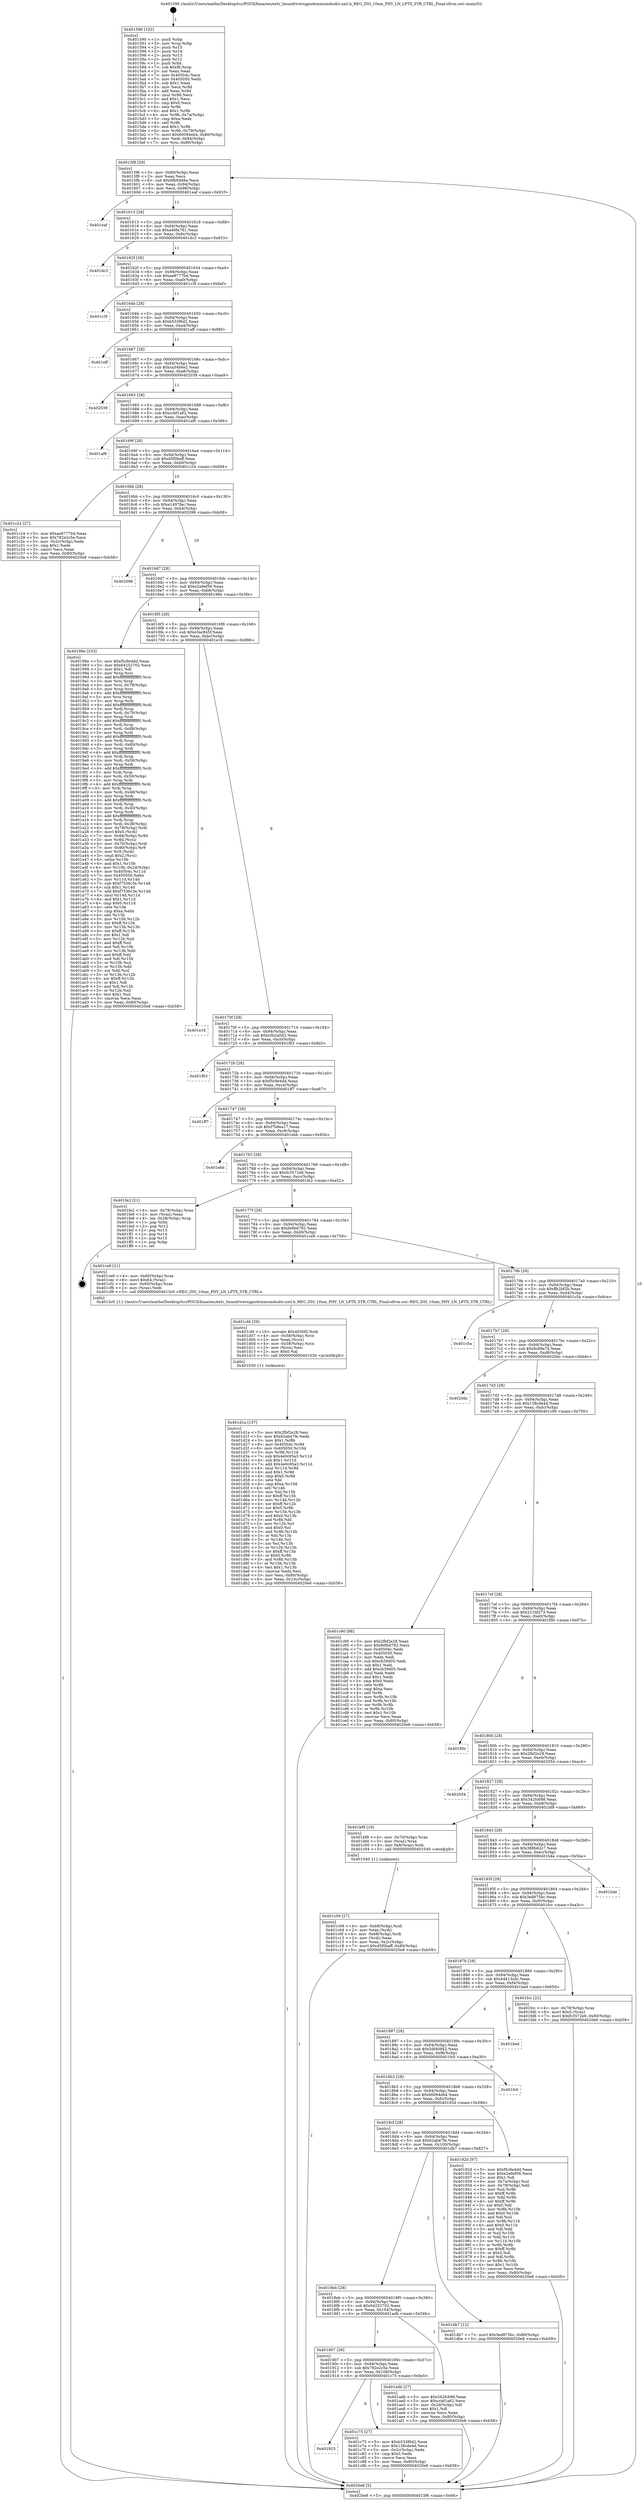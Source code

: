 digraph "0x401590" {
  label = "0x401590 (/mnt/c/Users/mathe/Desktop/tcc/POCII/binaries/extr_linuxdriversgpudrmmsmdsidsi.xml.h_REG_DSI_10nm_PHY_LN_LPTX_STR_CTRL_Final-ollvm.out::main(0))"
  labelloc = "t"
  node[shape=record]

  Entry [label="",width=0.3,height=0.3,shape=circle,fillcolor=black,style=filled]
  "0x4015f6" [label="{
     0x4015f6 [29]\l
     | [instrs]\l
     &nbsp;&nbsp;0x4015f6 \<+3\>: mov -0x80(%rbp),%eax\l
     &nbsp;&nbsp;0x4015f9 \<+2\>: mov %eax,%ecx\l
     &nbsp;&nbsp;0x4015fb \<+6\>: sub $0x9fb9488a,%ecx\l
     &nbsp;&nbsp;0x401601 \<+6\>: mov %eax,-0x94(%rbp)\l
     &nbsp;&nbsp;0x401607 \<+6\>: mov %ecx,-0x98(%rbp)\l
     &nbsp;&nbsp;0x40160d \<+6\>: je 0000000000401eaf \<main+0x91f\>\l
  }"]
  "0x401eaf" [label="{
     0x401eaf\l
  }", style=dashed]
  "0x401613" [label="{
     0x401613 [28]\l
     | [instrs]\l
     &nbsp;&nbsp;0x401613 \<+5\>: jmp 0000000000401618 \<main+0x88\>\l
     &nbsp;&nbsp;0x401618 \<+6\>: mov -0x94(%rbp),%eax\l
     &nbsp;&nbsp;0x40161e \<+5\>: sub $0xa46fa761,%eax\l
     &nbsp;&nbsp;0x401623 \<+6\>: mov %eax,-0x9c(%rbp)\l
     &nbsp;&nbsp;0x401629 \<+6\>: je 0000000000401dc3 \<main+0x833\>\l
  }"]
  Exit [label="",width=0.3,height=0.3,shape=circle,fillcolor=black,style=filled,peripheries=2]
  "0x401dc3" [label="{
     0x401dc3\l
  }", style=dashed]
  "0x40162f" [label="{
     0x40162f [28]\l
     | [instrs]\l
     &nbsp;&nbsp;0x40162f \<+5\>: jmp 0000000000401634 \<main+0xa4\>\l
     &nbsp;&nbsp;0x401634 \<+6\>: mov -0x94(%rbp),%eax\l
     &nbsp;&nbsp;0x40163a \<+5\>: sub $0xae8777b4,%eax\l
     &nbsp;&nbsp;0x40163f \<+6\>: mov %eax,-0xa0(%rbp)\l
     &nbsp;&nbsp;0x401645 \<+6\>: je 0000000000401c3f \<main+0x6af\>\l
  }"]
  "0x401d1a" [label="{
     0x401d1a [157]\l
     | [instrs]\l
     &nbsp;&nbsp;0x401d1a \<+5\>: mov $0x2fbf2e28,%esi\l
     &nbsp;&nbsp;0x401d1f \<+5\>: mov $0x62ab47fe,%edx\l
     &nbsp;&nbsp;0x401d24 \<+3\>: mov $0x1,%r8b\l
     &nbsp;&nbsp;0x401d27 \<+8\>: mov 0x40504c,%r9d\l
     &nbsp;&nbsp;0x401d2f \<+8\>: mov 0x405050,%r10d\l
     &nbsp;&nbsp;0x401d37 \<+3\>: mov %r9d,%r11d\l
     &nbsp;&nbsp;0x401d3a \<+7\>: sub $0x4e0c95a3,%r11d\l
     &nbsp;&nbsp;0x401d41 \<+4\>: sub $0x1,%r11d\l
     &nbsp;&nbsp;0x401d45 \<+7\>: add $0x4e0c95a3,%r11d\l
     &nbsp;&nbsp;0x401d4c \<+4\>: imul %r11d,%r9d\l
     &nbsp;&nbsp;0x401d50 \<+4\>: and $0x1,%r9d\l
     &nbsp;&nbsp;0x401d54 \<+4\>: cmp $0x0,%r9d\l
     &nbsp;&nbsp;0x401d58 \<+3\>: sete %bl\l
     &nbsp;&nbsp;0x401d5b \<+4\>: cmp $0xa,%r10d\l
     &nbsp;&nbsp;0x401d5f \<+4\>: setl %r14b\l
     &nbsp;&nbsp;0x401d63 \<+3\>: mov %bl,%r15b\l
     &nbsp;&nbsp;0x401d66 \<+4\>: xor $0xff,%r15b\l
     &nbsp;&nbsp;0x401d6a \<+3\>: mov %r14b,%r12b\l
     &nbsp;&nbsp;0x401d6d \<+4\>: xor $0xff,%r12b\l
     &nbsp;&nbsp;0x401d71 \<+4\>: xor $0x0,%r8b\l
     &nbsp;&nbsp;0x401d75 \<+3\>: mov %r15b,%r13b\l
     &nbsp;&nbsp;0x401d78 \<+4\>: and $0x0,%r13b\l
     &nbsp;&nbsp;0x401d7c \<+3\>: and %r8b,%bl\l
     &nbsp;&nbsp;0x401d7f \<+3\>: mov %r12b,%cl\l
     &nbsp;&nbsp;0x401d82 \<+3\>: and $0x0,%cl\l
     &nbsp;&nbsp;0x401d85 \<+3\>: and %r8b,%r14b\l
     &nbsp;&nbsp;0x401d88 \<+3\>: or %bl,%r13b\l
     &nbsp;&nbsp;0x401d8b \<+3\>: or %r14b,%cl\l
     &nbsp;&nbsp;0x401d8e \<+3\>: xor %cl,%r13b\l
     &nbsp;&nbsp;0x401d91 \<+3\>: or %r12b,%r15b\l
     &nbsp;&nbsp;0x401d94 \<+4\>: xor $0xff,%r15b\l
     &nbsp;&nbsp;0x401d98 \<+4\>: or $0x0,%r8b\l
     &nbsp;&nbsp;0x401d9c \<+3\>: and %r8b,%r15b\l
     &nbsp;&nbsp;0x401d9f \<+3\>: or %r15b,%r13b\l
     &nbsp;&nbsp;0x401da2 \<+4\>: test $0x1,%r13b\l
     &nbsp;&nbsp;0x401da6 \<+3\>: cmovne %edx,%esi\l
     &nbsp;&nbsp;0x401da9 \<+3\>: mov %esi,-0x80(%rbp)\l
     &nbsp;&nbsp;0x401dac \<+6\>: mov %eax,-0x10c(%rbp)\l
     &nbsp;&nbsp;0x401db2 \<+5\>: jmp 00000000004020e8 \<main+0xb58\>\l
  }"]
  "0x401c3f" [label="{
     0x401c3f\l
  }", style=dashed]
  "0x40164b" [label="{
     0x40164b [28]\l
     | [instrs]\l
     &nbsp;&nbsp;0x40164b \<+5\>: jmp 0000000000401650 \<main+0xc0\>\l
     &nbsp;&nbsp;0x401650 \<+6\>: mov -0x94(%rbp),%eax\l
     &nbsp;&nbsp;0x401656 \<+5\>: sub $0xb533f6d2,%eax\l
     &nbsp;&nbsp;0x40165b \<+6\>: mov %eax,-0xa4(%rbp)\l
     &nbsp;&nbsp;0x401661 \<+6\>: je 0000000000401eff \<main+0x96f\>\l
  }"]
  "0x401cfd" [label="{
     0x401cfd [29]\l
     | [instrs]\l
     &nbsp;&nbsp;0x401cfd \<+10\>: movabs $0x4030f2,%rdi\l
     &nbsp;&nbsp;0x401d07 \<+4\>: mov -0x58(%rbp),%rcx\l
     &nbsp;&nbsp;0x401d0b \<+2\>: mov %eax,(%rcx)\l
     &nbsp;&nbsp;0x401d0d \<+4\>: mov -0x58(%rbp),%rcx\l
     &nbsp;&nbsp;0x401d11 \<+2\>: mov (%rcx),%esi\l
     &nbsp;&nbsp;0x401d13 \<+2\>: mov $0x0,%al\l
     &nbsp;&nbsp;0x401d15 \<+5\>: call 0000000000401030 \<printf@plt\>\l
     | [calls]\l
     &nbsp;&nbsp;0x401030 \{1\} (unknown)\l
  }"]
  "0x401eff" [label="{
     0x401eff\l
  }", style=dashed]
  "0x401667" [label="{
     0x401667 [28]\l
     | [instrs]\l
     &nbsp;&nbsp;0x401667 \<+5\>: jmp 000000000040166c \<main+0xdc\>\l
     &nbsp;&nbsp;0x40166c \<+6\>: mov -0x94(%rbp),%eax\l
     &nbsp;&nbsp;0x401672 \<+5\>: sub $0xca34b6e2,%eax\l
     &nbsp;&nbsp;0x401677 \<+6\>: mov %eax,-0xa8(%rbp)\l
     &nbsp;&nbsp;0x40167d \<+6\>: je 0000000000402039 \<main+0xaa9\>\l
  }"]
  "0x401923" [label="{
     0x401923\l
  }", style=dashed]
  "0x402039" [label="{
     0x402039\l
  }", style=dashed]
  "0x401683" [label="{
     0x401683 [28]\l
     | [instrs]\l
     &nbsp;&nbsp;0x401683 \<+5\>: jmp 0000000000401688 \<main+0xf8\>\l
     &nbsp;&nbsp;0x401688 \<+6\>: mov -0x94(%rbp),%eax\l
     &nbsp;&nbsp;0x40168e \<+5\>: sub $0xccbf1a62,%eax\l
     &nbsp;&nbsp;0x401693 \<+6\>: mov %eax,-0xac(%rbp)\l
     &nbsp;&nbsp;0x401699 \<+6\>: je 0000000000401af6 \<main+0x566\>\l
  }"]
  "0x401c75" [label="{
     0x401c75 [27]\l
     | [instrs]\l
     &nbsp;&nbsp;0x401c75 \<+5\>: mov $0xb533f6d2,%eax\l
     &nbsp;&nbsp;0x401c7a \<+5\>: mov $0x138cde4d,%ecx\l
     &nbsp;&nbsp;0x401c7f \<+3\>: mov -0x2c(%rbp),%edx\l
     &nbsp;&nbsp;0x401c82 \<+3\>: cmp $0x0,%edx\l
     &nbsp;&nbsp;0x401c85 \<+3\>: cmove %ecx,%eax\l
     &nbsp;&nbsp;0x401c88 \<+3\>: mov %eax,-0x80(%rbp)\l
     &nbsp;&nbsp;0x401c8b \<+5\>: jmp 00000000004020e8 \<main+0xb58\>\l
  }"]
  "0x401af6" [label="{
     0x401af6\l
  }", style=dashed]
  "0x40169f" [label="{
     0x40169f [28]\l
     | [instrs]\l
     &nbsp;&nbsp;0x40169f \<+5\>: jmp 00000000004016a4 \<main+0x114\>\l
     &nbsp;&nbsp;0x4016a4 \<+6\>: mov -0x94(%rbp),%eax\l
     &nbsp;&nbsp;0x4016aa \<+5\>: sub $0xd5f0baff,%eax\l
     &nbsp;&nbsp;0x4016af \<+6\>: mov %eax,-0xb0(%rbp)\l
     &nbsp;&nbsp;0x4016b5 \<+6\>: je 0000000000401c24 \<main+0x694\>\l
  }"]
  "0x401c09" [label="{
     0x401c09 [27]\l
     | [instrs]\l
     &nbsp;&nbsp;0x401c09 \<+4\>: mov -0x68(%rbp),%rdi\l
     &nbsp;&nbsp;0x401c0d \<+2\>: mov %eax,(%rdi)\l
     &nbsp;&nbsp;0x401c0f \<+4\>: mov -0x68(%rbp),%rdi\l
     &nbsp;&nbsp;0x401c13 \<+2\>: mov (%rdi),%eax\l
     &nbsp;&nbsp;0x401c15 \<+3\>: mov %eax,-0x2c(%rbp)\l
     &nbsp;&nbsp;0x401c18 \<+7\>: movl $0xd5f0baff,-0x80(%rbp)\l
     &nbsp;&nbsp;0x401c1f \<+5\>: jmp 00000000004020e8 \<main+0xb58\>\l
  }"]
  "0x401c24" [label="{
     0x401c24 [27]\l
     | [instrs]\l
     &nbsp;&nbsp;0x401c24 \<+5\>: mov $0xae8777b4,%eax\l
     &nbsp;&nbsp;0x401c29 \<+5\>: mov $0x782e2c5e,%ecx\l
     &nbsp;&nbsp;0x401c2e \<+3\>: mov -0x2c(%rbp),%edx\l
     &nbsp;&nbsp;0x401c31 \<+3\>: cmp $0x1,%edx\l
     &nbsp;&nbsp;0x401c34 \<+3\>: cmovl %ecx,%eax\l
     &nbsp;&nbsp;0x401c37 \<+3\>: mov %eax,-0x80(%rbp)\l
     &nbsp;&nbsp;0x401c3a \<+5\>: jmp 00000000004020e8 \<main+0xb58\>\l
  }"]
  "0x4016bb" [label="{
     0x4016bb [28]\l
     | [instrs]\l
     &nbsp;&nbsp;0x4016bb \<+5\>: jmp 00000000004016c0 \<main+0x130\>\l
     &nbsp;&nbsp;0x4016c0 \<+6\>: mov -0x94(%rbp),%eax\l
     &nbsp;&nbsp;0x4016c6 \<+5\>: sub $0xe1497fac,%eax\l
     &nbsp;&nbsp;0x4016cb \<+6\>: mov %eax,-0xb4(%rbp)\l
     &nbsp;&nbsp;0x4016d1 \<+6\>: je 0000000000402098 \<main+0xb08\>\l
  }"]
  "0x401907" [label="{
     0x401907 [28]\l
     | [instrs]\l
     &nbsp;&nbsp;0x401907 \<+5\>: jmp 000000000040190c \<main+0x37c\>\l
     &nbsp;&nbsp;0x40190c \<+6\>: mov -0x94(%rbp),%eax\l
     &nbsp;&nbsp;0x401912 \<+5\>: sub $0x782e2c5e,%eax\l
     &nbsp;&nbsp;0x401917 \<+6\>: mov %eax,-0x108(%rbp)\l
     &nbsp;&nbsp;0x40191d \<+6\>: je 0000000000401c75 \<main+0x6e5\>\l
  }"]
  "0x402098" [label="{
     0x402098\l
  }", style=dashed]
  "0x4016d7" [label="{
     0x4016d7 [28]\l
     | [instrs]\l
     &nbsp;&nbsp;0x4016d7 \<+5\>: jmp 00000000004016dc \<main+0x14c\>\l
     &nbsp;&nbsp;0x4016dc \<+6\>: mov -0x94(%rbp),%eax\l
     &nbsp;&nbsp;0x4016e2 \<+5\>: sub $0xe2a9ef56,%eax\l
     &nbsp;&nbsp;0x4016e7 \<+6\>: mov %eax,-0xb8(%rbp)\l
     &nbsp;&nbsp;0x4016ed \<+6\>: je 000000000040198e \<main+0x3fe\>\l
  }"]
  "0x401adb" [label="{
     0x401adb [27]\l
     | [instrs]\l
     &nbsp;&nbsp;0x401adb \<+5\>: mov $0x342fc698,%eax\l
     &nbsp;&nbsp;0x401ae0 \<+5\>: mov $0xccbf1a62,%ecx\l
     &nbsp;&nbsp;0x401ae5 \<+3\>: mov -0x2d(%rbp),%dl\l
     &nbsp;&nbsp;0x401ae8 \<+3\>: test $0x1,%dl\l
     &nbsp;&nbsp;0x401aeb \<+3\>: cmovne %ecx,%eax\l
     &nbsp;&nbsp;0x401aee \<+3\>: mov %eax,-0x80(%rbp)\l
     &nbsp;&nbsp;0x401af1 \<+5\>: jmp 00000000004020e8 \<main+0xb58\>\l
  }"]
  "0x40198e" [label="{
     0x40198e [333]\l
     | [instrs]\l
     &nbsp;&nbsp;0x40198e \<+5\>: mov $0xf5c9e4dd,%eax\l
     &nbsp;&nbsp;0x401993 \<+5\>: mov $0x64252702,%ecx\l
     &nbsp;&nbsp;0x401998 \<+2\>: mov $0x1,%dl\l
     &nbsp;&nbsp;0x40199a \<+3\>: mov %rsp,%rsi\l
     &nbsp;&nbsp;0x40199d \<+4\>: add $0xfffffffffffffff0,%rsi\l
     &nbsp;&nbsp;0x4019a1 \<+3\>: mov %rsi,%rsp\l
     &nbsp;&nbsp;0x4019a4 \<+4\>: mov %rsi,-0x78(%rbp)\l
     &nbsp;&nbsp;0x4019a8 \<+3\>: mov %rsp,%rsi\l
     &nbsp;&nbsp;0x4019ab \<+4\>: add $0xfffffffffffffff0,%rsi\l
     &nbsp;&nbsp;0x4019af \<+3\>: mov %rsi,%rsp\l
     &nbsp;&nbsp;0x4019b2 \<+3\>: mov %rsp,%rdi\l
     &nbsp;&nbsp;0x4019b5 \<+4\>: add $0xfffffffffffffff0,%rdi\l
     &nbsp;&nbsp;0x4019b9 \<+3\>: mov %rdi,%rsp\l
     &nbsp;&nbsp;0x4019bc \<+4\>: mov %rdi,-0x70(%rbp)\l
     &nbsp;&nbsp;0x4019c0 \<+3\>: mov %rsp,%rdi\l
     &nbsp;&nbsp;0x4019c3 \<+4\>: add $0xfffffffffffffff0,%rdi\l
     &nbsp;&nbsp;0x4019c7 \<+3\>: mov %rdi,%rsp\l
     &nbsp;&nbsp;0x4019ca \<+4\>: mov %rdi,-0x68(%rbp)\l
     &nbsp;&nbsp;0x4019ce \<+3\>: mov %rsp,%rdi\l
     &nbsp;&nbsp;0x4019d1 \<+4\>: add $0xfffffffffffffff0,%rdi\l
     &nbsp;&nbsp;0x4019d5 \<+3\>: mov %rdi,%rsp\l
     &nbsp;&nbsp;0x4019d8 \<+4\>: mov %rdi,-0x60(%rbp)\l
     &nbsp;&nbsp;0x4019dc \<+3\>: mov %rsp,%rdi\l
     &nbsp;&nbsp;0x4019df \<+4\>: add $0xfffffffffffffff0,%rdi\l
     &nbsp;&nbsp;0x4019e3 \<+3\>: mov %rdi,%rsp\l
     &nbsp;&nbsp;0x4019e6 \<+4\>: mov %rdi,-0x58(%rbp)\l
     &nbsp;&nbsp;0x4019ea \<+3\>: mov %rsp,%rdi\l
     &nbsp;&nbsp;0x4019ed \<+4\>: add $0xfffffffffffffff0,%rdi\l
     &nbsp;&nbsp;0x4019f1 \<+3\>: mov %rdi,%rsp\l
     &nbsp;&nbsp;0x4019f4 \<+4\>: mov %rdi,-0x50(%rbp)\l
     &nbsp;&nbsp;0x4019f8 \<+3\>: mov %rsp,%rdi\l
     &nbsp;&nbsp;0x4019fb \<+4\>: add $0xfffffffffffffff0,%rdi\l
     &nbsp;&nbsp;0x4019ff \<+3\>: mov %rdi,%rsp\l
     &nbsp;&nbsp;0x401a02 \<+4\>: mov %rdi,-0x48(%rbp)\l
     &nbsp;&nbsp;0x401a06 \<+3\>: mov %rsp,%rdi\l
     &nbsp;&nbsp;0x401a09 \<+4\>: add $0xfffffffffffffff0,%rdi\l
     &nbsp;&nbsp;0x401a0d \<+3\>: mov %rdi,%rsp\l
     &nbsp;&nbsp;0x401a10 \<+4\>: mov %rdi,-0x40(%rbp)\l
     &nbsp;&nbsp;0x401a14 \<+3\>: mov %rsp,%rdi\l
     &nbsp;&nbsp;0x401a17 \<+4\>: add $0xfffffffffffffff0,%rdi\l
     &nbsp;&nbsp;0x401a1b \<+3\>: mov %rdi,%rsp\l
     &nbsp;&nbsp;0x401a1e \<+4\>: mov %rdi,-0x38(%rbp)\l
     &nbsp;&nbsp;0x401a22 \<+4\>: mov -0x78(%rbp),%rdi\l
     &nbsp;&nbsp;0x401a26 \<+6\>: movl $0x0,(%rdi)\l
     &nbsp;&nbsp;0x401a2c \<+7\>: mov -0x84(%rbp),%r8d\l
     &nbsp;&nbsp;0x401a33 \<+3\>: mov %r8d,(%rsi)\l
     &nbsp;&nbsp;0x401a36 \<+4\>: mov -0x70(%rbp),%rdi\l
     &nbsp;&nbsp;0x401a3a \<+7\>: mov -0x90(%rbp),%r9\l
     &nbsp;&nbsp;0x401a41 \<+3\>: mov %r9,(%rdi)\l
     &nbsp;&nbsp;0x401a44 \<+3\>: cmpl $0x2,(%rsi)\l
     &nbsp;&nbsp;0x401a47 \<+4\>: setne %r10b\l
     &nbsp;&nbsp;0x401a4b \<+4\>: and $0x1,%r10b\l
     &nbsp;&nbsp;0x401a4f \<+4\>: mov %r10b,-0x2d(%rbp)\l
     &nbsp;&nbsp;0x401a53 \<+8\>: mov 0x40504c,%r11d\l
     &nbsp;&nbsp;0x401a5b \<+7\>: mov 0x405050,%ebx\l
     &nbsp;&nbsp;0x401a62 \<+3\>: mov %r11d,%r14d\l
     &nbsp;&nbsp;0x401a65 \<+7\>: sub $0xf7536c3e,%r14d\l
     &nbsp;&nbsp;0x401a6c \<+4\>: sub $0x1,%r14d\l
     &nbsp;&nbsp;0x401a70 \<+7\>: add $0xf7536c3e,%r14d\l
     &nbsp;&nbsp;0x401a77 \<+4\>: imul %r14d,%r11d\l
     &nbsp;&nbsp;0x401a7b \<+4\>: and $0x1,%r11d\l
     &nbsp;&nbsp;0x401a7f \<+4\>: cmp $0x0,%r11d\l
     &nbsp;&nbsp;0x401a83 \<+4\>: sete %r10b\l
     &nbsp;&nbsp;0x401a87 \<+3\>: cmp $0xa,%ebx\l
     &nbsp;&nbsp;0x401a8a \<+4\>: setl %r15b\l
     &nbsp;&nbsp;0x401a8e \<+3\>: mov %r10b,%r12b\l
     &nbsp;&nbsp;0x401a91 \<+4\>: xor $0xff,%r12b\l
     &nbsp;&nbsp;0x401a95 \<+3\>: mov %r15b,%r13b\l
     &nbsp;&nbsp;0x401a98 \<+4\>: xor $0xff,%r13b\l
     &nbsp;&nbsp;0x401a9c \<+3\>: xor $0x1,%dl\l
     &nbsp;&nbsp;0x401a9f \<+3\>: mov %r12b,%sil\l
     &nbsp;&nbsp;0x401aa2 \<+4\>: and $0xff,%sil\l
     &nbsp;&nbsp;0x401aa6 \<+3\>: and %dl,%r10b\l
     &nbsp;&nbsp;0x401aa9 \<+3\>: mov %r13b,%dil\l
     &nbsp;&nbsp;0x401aac \<+4\>: and $0xff,%dil\l
     &nbsp;&nbsp;0x401ab0 \<+3\>: and %dl,%r15b\l
     &nbsp;&nbsp;0x401ab3 \<+3\>: or %r10b,%sil\l
     &nbsp;&nbsp;0x401ab6 \<+3\>: or %r15b,%dil\l
     &nbsp;&nbsp;0x401ab9 \<+3\>: xor %dil,%sil\l
     &nbsp;&nbsp;0x401abc \<+3\>: or %r13b,%r12b\l
     &nbsp;&nbsp;0x401abf \<+4\>: xor $0xff,%r12b\l
     &nbsp;&nbsp;0x401ac3 \<+3\>: or $0x1,%dl\l
     &nbsp;&nbsp;0x401ac6 \<+3\>: and %dl,%r12b\l
     &nbsp;&nbsp;0x401ac9 \<+3\>: or %r12b,%sil\l
     &nbsp;&nbsp;0x401acc \<+4\>: test $0x1,%sil\l
     &nbsp;&nbsp;0x401ad0 \<+3\>: cmovne %ecx,%eax\l
     &nbsp;&nbsp;0x401ad3 \<+3\>: mov %eax,-0x80(%rbp)\l
     &nbsp;&nbsp;0x401ad6 \<+5\>: jmp 00000000004020e8 \<main+0xb58\>\l
  }"]
  "0x4016f3" [label="{
     0x4016f3 [28]\l
     | [instrs]\l
     &nbsp;&nbsp;0x4016f3 \<+5\>: jmp 00000000004016f8 \<main+0x168\>\l
     &nbsp;&nbsp;0x4016f8 \<+6\>: mov -0x94(%rbp),%eax\l
     &nbsp;&nbsp;0x4016fe \<+5\>: sub $0xe3ac845f,%eax\l
     &nbsp;&nbsp;0x401703 \<+6\>: mov %eax,-0xbc(%rbp)\l
     &nbsp;&nbsp;0x401709 \<+6\>: je 0000000000401e16 \<main+0x886\>\l
  }"]
  "0x4018eb" [label="{
     0x4018eb [28]\l
     | [instrs]\l
     &nbsp;&nbsp;0x4018eb \<+5\>: jmp 00000000004018f0 \<main+0x360\>\l
     &nbsp;&nbsp;0x4018f0 \<+6\>: mov -0x94(%rbp),%eax\l
     &nbsp;&nbsp;0x4018f6 \<+5\>: sub $0x64252702,%eax\l
     &nbsp;&nbsp;0x4018fb \<+6\>: mov %eax,-0x104(%rbp)\l
     &nbsp;&nbsp;0x401901 \<+6\>: je 0000000000401adb \<main+0x54b\>\l
  }"]
  "0x401e16" [label="{
     0x401e16\l
  }", style=dashed]
  "0x40170f" [label="{
     0x40170f [28]\l
     | [instrs]\l
     &nbsp;&nbsp;0x40170f \<+5\>: jmp 0000000000401714 \<main+0x184\>\l
     &nbsp;&nbsp;0x401714 \<+6\>: mov -0x94(%rbp),%eax\l
     &nbsp;&nbsp;0x40171a \<+5\>: sub $0xe3b2a0d2,%eax\l
     &nbsp;&nbsp;0x40171f \<+6\>: mov %eax,-0xc0(%rbp)\l
     &nbsp;&nbsp;0x401725 \<+6\>: je 0000000000401f63 \<main+0x9d3\>\l
  }"]
  "0x401db7" [label="{
     0x401db7 [12]\l
     | [instrs]\l
     &nbsp;&nbsp;0x401db7 \<+7\>: movl $0x3ed875bc,-0x80(%rbp)\l
     &nbsp;&nbsp;0x401dbe \<+5\>: jmp 00000000004020e8 \<main+0xb58\>\l
  }"]
  "0x401f63" [label="{
     0x401f63\l
  }", style=dashed]
  "0x40172b" [label="{
     0x40172b [28]\l
     | [instrs]\l
     &nbsp;&nbsp;0x40172b \<+5\>: jmp 0000000000401730 \<main+0x1a0\>\l
     &nbsp;&nbsp;0x401730 \<+6\>: mov -0x94(%rbp),%eax\l
     &nbsp;&nbsp;0x401736 \<+5\>: sub $0xf5c9e4dd,%eax\l
     &nbsp;&nbsp;0x40173b \<+6\>: mov %eax,-0xc4(%rbp)\l
     &nbsp;&nbsp;0x401741 \<+6\>: je 0000000000401ff7 \<main+0xa67\>\l
  }"]
  "0x401590" [label="{
     0x401590 [102]\l
     | [instrs]\l
     &nbsp;&nbsp;0x401590 \<+1\>: push %rbp\l
     &nbsp;&nbsp;0x401591 \<+3\>: mov %rsp,%rbp\l
     &nbsp;&nbsp;0x401594 \<+2\>: push %r15\l
     &nbsp;&nbsp;0x401596 \<+2\>: push %r14\l
     &nbsp;&nbsp;0x401598 \<+2\>: push %r13\l
     &nbsp;&nbsp;0x40159a \<+2\>: push %r12\l
     &nbsp;&nbsp;0x40159c \<+1\>: push %rbx\l
     &nbsp;&nbsp;0x40159d \<+7\>: sub $0xf8,%rsp\l
     &nbsp;&nbsp;0x4015a4 \<+2\>: xor %eax,%eax\l
     &nbsp;&nbsp;0x4015a6 \<+7\>: mov 0x40504c,%ecx\l
     &nbsp;&nbsp;0x4015ad \<+7\>: mov 0x405050,%edx\l
     &nbsp;&nbsp;0x4015b4 \<+3\>: sub $0x1,%eax\l
     &nbsp;&nbsp;0x4015b7 \<+3\>: mov %ecx,%r8d\l
     &nbsp;&nbsp;0x4015ba \<+3\>: add %eax,%r8d\l
     &nbsp;&nbsp;0x4015bd \<+4\>: imul %r8d,%ecx\l
     &nbsp;&nbsp;0x4015c1 \<+3\>: and $0x1,%ecx\l
     &nbsp;&nbsp;0x4015c4 \<+3\>: cmp $0x0,%ecx\l
     &nbsp;&nbsp;0x4015c7 \<+4\>: sete %r9b\l
     &nbsp;&nbsp;0x4015cb \<+4\>: and $0x1,%r9b\l
     &nbsp;&nbsp;0x4015cf \<+4\>: mov %r9b,-0x7a(%rbp)\l
     &nbsp;&nbsp;0x4015d3 \<+3\>: cmp $0xa,%edx\l
     &nbsp;&nbsp;0x4015d6 \<+4\>: setl %r9b\l
     &nbsp;&nbsp;0x4015da \<+4\>: and $0x1,%r9b\l
     &nbsp;&nbsp;0x4015de \<+4\>: mov %r9b,-0x79(%rbp)\l
     &nbsp;&nbsp;0x4015e2 \<+7\>: movl $0x60094eb4,-0x80(%rbp)\l
     &nbsp;&nbsp;0x4015e9 \<+6\>: mov %edi,-0x84(%rbp)\l
     &nbsp;&nbsp;0x4015ef \<+7\>: mov %rsi,-0x90(%rbp)\l
  }"]
  "0x401ff7" [label="{
     0x401ff7\l
  }", style=dashed]
  "0x401747" [label="{
     0x401747 [28]\l
     | [instrs]\l
     &nbsp;&nbsp;0x401747 \<+5\>: jmp 000000000040174c \<main+0x1bc\>\l
     &nbsp;&nbsp;0x40174c \<+6\>: mov -0x94(%rbp),%eax\l
     &nbsp;&nbsp;0x401752 \<+5\>: sub $0xf7b9ea17,%eax\l
     &nbsp;&nbsp;0x401757 \<+6\>: mov %eax,-0xc8(%rbp)\l
     &nbsp;&nbsp;0x40175d \<+6\>: je 0000000000401ebb \<main+0x92b\>\l
  }"]
  "0x4020e8" [label="{
     0x4020e8 [5]\l
     | [instrs]\l
     &nbsp;&nbsp;0x4020e8 \<+5\>: jmp 00000000004015f6 \<main+0x66\>\l
  }"]
  "0x401ebb" [label="{
     0x401ebb\l
  }", style=dashed]
  "0x401763" [label="{
     0x401763 [28]\l
     | [instrs]\l
     &nbsp;&nbsp;0x401763 \<+5\>: jmp 0000000000401768 \<main+0x1d8\>\l
     &nbsp;&nbsp;0x401768 \<+6\>: mov -0x94(%rbp),%eax\l
     &nbsp;&nbsp;0x40176e \<+5\>: sub $0xfc3572e6,%eax\l
     &nbsp;&nbsp;0x401773 \<+6\>: mov %eax,-0xcc(%rbp)\l
     &nbsp;&nbsp;0x401779 \<+6\>: je 0000000000401fe2 \<main+0xa52\>\l
  }"]
  "0x4018cf" [label="{
     0x4018cf [28]\l
     | [instrs]\l
     &nbsp;&nbsp;0x4018cf \<+5\>: jmp 00000000004018d4 \<main+0x344\>\l
     &nbsp;&nbsp;0x4018d4 \<+6\>: mov -0x94(%rbp),%eax\l
     &nbsp;&nbsp;0x4018da \<+5\>: sub $0x62ab47fe,%eax\l
     &nbsp;&nbsp;0x4018df \<+6\>: mov %eax,-0x100(%rbp)\l
     &nbsp;&nbsp;0x4018e5 \<+6\>: je 0000000000401db7 \<main+0x827\>\l
  }"]
  "0x401fe2" [label="{
     0x401fe2 [21]\l
     | [instrs]\l
     &nbsp;&nbsp;0x401fe2 \<+4\>: mov -0x78(%rbp),%rax\l
     &nbsp;&nbsp;0x401fe6 \<+2\>: mov (%rax),%eax\l
     &nbsp;&nbsp;0x401fe8 \<+4\>: lea -0x28(%rbp),%rsp\l
     &nbsp;&nbsp;0x401fec \<+1\>: pop %rbx\l
     &nbsp;&nbsp;0x401fed \<+2\>: pop %r12\l
     &nbsp;&nbsp;0x401fef \<+2\>: pop %r13\l
     &nbsp;&nbsp;0x401ff1 \<+2\>: pop %r14\l
     &nbsp;&nbsp;0x401ff3 \<+2\>: pop %r15\l
     &nbsp;&nbsp;0x401ff5 \<+1\>: pop %rbp\l
     &nbsp;&nbsp;0x401ff6 \<+1\>: ret\l
  }"]
  "0x40177f" [label="{
     0x40177f [28]\l
     | [instrs]\l
     &nbsp;&nbsp;0x40177f \<+5\>: jmp 0000000000401784 \<main+0x1f4\>\l
     &nbsp;&nbsp;0x401784 \<+6\>: mov -0x94(%rbp),%eax\l
     &nbsp;&nbsp;0x40178a \<+5\>: sub $0xfe9bd792,%eax\l
     &nbsp;&nbsp;0x40178f \<+6\>: mov %eax,-0xd0(%rbp)\l
     &nbsp;&nbsp;0x401795 \<+6\>: je 0000000000401ce8 \<main+0x758\>\l
  }"]
  "0x40192d" [label="{
     0x40192d [97]\l
     | [instrs]\l
     &nbsp;&nbsp;0x40192d \<+5\>: mov $0xf5c9e4dd,%eax\l
     &nbsp;&nbsp;0x401932 \<+5\>: mov $0xe2a9ef56,%ecx\l
     &nbsp;&nbsp;0x401937 \<+2\>: mov $0x1,%dl\l
     &nbsp;&nbsp;0x401939 \<+4\>: mov -0x7a(%rbp),%sil\l
     &nbsp;&nbsp;0x40193d \<+4\>: mov -0x79(%rbp),%dil\l
     &nbsp;&nbsp;0x401941 \<+3\>: mov %sil,%r8b\l
     &nbsp;&nbsp;0x401944 \<+4\>: xor $0xff,%r8b\l
     &nbsp;&nbsp;0x401948 \<+3\>: mov %dil,%r9b\l
     &nbsp;&nbsp;0x40194b \<+4\>: xor $0xff,%r9b\l
     &nbsp;&nbsp;0x40194f \<+3\>: xor $0x0,%dl\l
     &nbsp;&nbsp;0x401952 \<+3\>: mov %r8b,%r10b\l
     &nbsp;&nbsp;0x401955 \<+4\>: and $0x0,%r10b\l
     &nbsp;&nbsp;0x401959 \<+3\>: and %dl,%sil\l
     &nbsp;&nbsp;0x40195c \<+3\>: mov %r9b,%r11b\l
     &nbsp;&nbsp;0x40195f \<+4\>: and $0x0,%r11b\l
     &nbsp;&nbsp;0x401963 \<+3\>: and %dl,%dil\l
     &nbsp;&nbsp;0x401966 \<+3\>: or %sil,%r10b\l
     &nbsp;&nbsp;0x401969 \<+3\>: or %dil,%r11b\l
     &nbsp;&nbsp;0x40196c \<+3\>: xor %r11b,%r10b\l
     &nbsp;&nbsp;0x40196f \<+3\>: or %r9b,%r8b\l
     &nbsp;&nbsp;0x401972 \<+4\>: xor $0xff,%r8b\l
     &nbsp;&nbsp;0x401976 \<+3\>: or $0x0,%dl\l
     &nbsp;&nbsp;0x401979 \<+3\>: and %dl,%r8b\l
     &nbsp;&nbsp;0x40197c \<+3\>: or %r8b,%r10b\l
     &nbsp;&nbsp;0x40197f \<+4\>: test $0x1,%r10b\l
     &nbsp;&nbsp;0x401983 \<+3\>: cmovne %ecx,%eax\l
     &nbsp;&nbsp;0x401986 \<+3\>: mov %eax,-0x80(%rbp)\l
     &nbsp;&nbsp;0x401989 \<+5\>: jmp 00000000004020e8 \<main+0xb58\>\l
  }"]
  "0x401ce8" [label="{
     0x401ce8 [21]\l
     | [instrs]\l
     &nbsp;&nbsp;0x401ce8 \<+4\>: mov -0x60(%rbp),%rax\l
     &nbsp;&nbsp;0x401cec \<+6\>: movl $0x64,(%rax)\l
     &nbsp;&nbsp;0x401cf2 \<+4\>: mov -0x60(%rbp),%rax\l
     &nbsp;&nbsp;0x401cf6 \<+2\>: mov (%rax),%edi\l
     &nbsp;&nbsp;0x401cf8 \<+5\>: call 00000000004013c0 \<REG_DSI_10nm_PHY_LN_LPTX_STR_CTRL\>\l
     | [calls]\l
     &nbsp;&nbsp;0x4013c0 \{1\} (/mnt/c/Users/mathe/Desktop/tcc/POCII/binaries/extr_linuxdriversgpudrmmsmdsidsi.xml.h_REG_DSI_10nm_PHY_LN_LPTX_STR_CTRL_Final-ollvm.out::REG_DSI_10nm_PHY_LN_LPTX_STR_CTRL)\l
  }"]
  "0x40179b" [label="{
     0x40179b [28]\l
     | [instrs]\l
     &nbsp;&nbsp;0x40179b \<+5\>: jmp 00000000004017a0 \<main+0x210\>\l
     &nbsp;&nbsp;0x4017a0 \<+6\>: mov -0x94(%rbp),%eax\l
     &nbsp;&nbsp;0x4017a6 \<+5\>: sub $0xffb2bf2b,%eax\l
     &nbsp;&nbsp;0x4017ab \<+6\>: mov %eax,-0xd4(%rbp)\l
     &nbsp;&nbsp;0x4017b1 \<+6\>: je 0000000000401c5a \<main+0x6ca\>\l
  }"]
  "0x4018b3" [label="{
     0x4018b3 [28]\l
     | [instrs]\l
     &nbsp;&nbsp;0x4018b3 \<+5\>: jmp 00000000004018b8 \<main+0x328\>\l
     &nbsp;&nbsp;0x4018b8 \<+6\>: mov -0x94(%rbp),%eax\l
     &nbsp;&nbsp;0x4018be \<+5\>: sub $0x60094eb4,%eax\l
     &nbsp;&nbsp;0x4018c3 \<+6\>: mov %eax,-0xfc(%rbp)\l
     &nbsp;&nbsp;0x4018c9 \<+6\>: je 000000000040192d \<main+0x39d\>\l
  }"]
  "0x401c5a" [label="{
     0x401c5a\l
  }", style=dashed]
  "0x4017b7" [label="{
     0x4017b7 [28]\l
     | [instrs]\l
     &nbsp;&nbsp;0x4017b7 \<+5\>: jmp 00000000004017bc \<main+0x22c\>\l
     &nbsp;&nbsp;0x4017bc \<+6\>: mov -0x94(%rbp),%eax\l
     &nbsp;&nbsp;0x4017c2 \<+5\>: sub $0x8c99a7d,%eax\l
     &nbsp;&nbsp;0x4017c7 \<+6\>: mov %eax,-0xd8(%rbp)\l
     &nbsp;&nbsp;0x4017cd \<+6\>: je 00000000004020dc \<main+0xb4c\>\l
  }"]
  "0x401fc0" [label="{
     0x401fc0\l
  }", style=dashed]
  "0x4020dc" [label="{
     0x4020dc\l
  }", style=dashed]
  "0x4017d3" [label="{
     0x4017d3 [28]\l
     | [instrs]\l
     &nbsp;&nbsp;0x4017d3 \<+5\>: jmp 00000000004017d8 \<main+0x248\>\l
     &nbsp;&nbsp;0x4017d8 \<+6\>: mov -0x94(%rbp),%eax\l
     &nbsp;&nbsp;0x4017de \<+5\>: sub $0x138cde4d,%eax\l
     &nbsp;&nbsp;0x4017e3 \<+6\>: mov %eax,-0xdc(%rbp)\l
     &nbsp;&nbsp;0x4017e9 \<+6\>: je 0000000000401c90 \<main+0x700\>\l
  }"]
  "0x401897" [label="{
     0x401897 [28]\l
     | [instrs]\l
     &nbsp;&nbsp;0x401897 \<+5\>: jmp 000000000040189c \<main+0x30c\>\l
     &nbsp;&nbsp;0x40189c \<+6\>: mov -0x94(%rbp),%eax\l
     &nbsp;&nbsp;0x4018a2 \<+5\>: sub $0x5df40942,%eax\l
     &nbsp;&nbsp;0x4018a7 \<+6\>: mov %eax,-0xf8(%rbp)\l
     &nbsp;&nbsp;0x4018ad \<+6\>: je 0000000000401fc0 \<main+0xa30\>\l
  }"]
  "0x401c90" [label="{
     0x401c90 [88]\l
     | [instrs]\l
     &nbsp;&nbsp;0x401c90 \<+5\>: mov $0x2fbf2e28,%eax\l
     &nbsp;&nbsp;0x401c95 \<+5\>: mov $0xfe9bd792,%ecx\l
     &nbsp;&nbsp;0x401c9a \<+7\>: mov 0x40504c,%edx\l
     &nbsp;&nbsp;0x401ca1 \<+7\>: mov 0x405050,%esi\l
     &nbsp;&nbsp;0x401ca8 \<+2\>: mov %edx,%edi\l
     &nbsp;&nbsp;0x401caa \<+6\>: sub $0xcb39d05,%edi\l
     &nbsp;&nbsp;0x401cb0 \<+3\>: sub $0x1,%edi\l
     &nbsp;&nbsp;0x401cb3 \<+6\>: add $0xcb39d05,%edi\l
     &nbsp;&nbsp;0x401cb9 \<+3\>: imul %edi,%edx\l
     &nbsp;&nbsp;0x401cbc \<+3\>: and $0x1,%edx\l
     &nbsp;&nbsp;0x401cbf \<+3\>: cmp $0x0,%edx\l
     &nbsp;&nbsp;0x401cc2 \<+4\>: sete %r8b\l
     &nbsp;&nbsp;0x401cc6 \<+3\>: cmp $0xa,%esi\l
     &nbsp;&nbsp;0x401cc9 \<+4\>: setl %r9b\l
     &nbsp;&nbsp;0x401ccd \<+3\>: mov %r8b,%r10b\l
     &nbsp;&nbsp;0x401cd0 \<+3\>: and %r9b,%r10b\l
     &nbsp;&nbsp;0x401cd3 \<+3\>: xor %r9b,%r8b\l
     &nbsp;&nbsp;0x401cd6 \<+3\>: or %r8b,%r10b\l
     &nbsp;&nbsp;0x401cd9 \<+4\>: test $0x1,%r10b\l
     &nbsp;&nbsp;0x401cdd \<+3\>: cmovne %ecx,%eax\l
     &nbsp;&nbsp;0x401ce0 \<+3\>: mov %eax,-0x80(%rbp)\l
     &nbsp;&nbsp;0x401ce3 \<+5\>: jmp 00000000004020e8 \<main+0xb58\>\l
  }"]
  "0x4017ef" [label="{
     0x4017ef [28]\l
     | [instrs]\l
     &nbsp;&nbsp;0x4017ef \<+5\>: jmp 00000000004017f4 \<main+0x264\>\l
     &nbsp;&nbsp;0x4017f4 \<+6\>: mov -0x94(%rbp),%eax\l
     &nbsp;&nbsp;0x4017fa \<+5\>: sub $0x221bf273,%eax\l
     &nbsp;&nbsp;0x4017ff \<+6\>: mov %eax,-0xe0(%rbp)\l
     &nbsp;&nbsp;0x401805 \<+6\>: je 0000000000401f0b \<main+0x97b\>\l
  }"]
  "0x401bed" [label="{
     0x401bed\l
  }", style=dashed]
  "0x401f0b" [label="{
     0x401f0b\l
  }", style=dashed]
  "0x40180b" [label="{
     0x40180b [28]\l
     | [instrs]\l
     &nbsp;&nbsp;0x40180b \<+5\>: jmp 0000000000401810 \<main+0x280\>\l
     &nbsp;&nbsp;0x401810 \<+6\>: mov -0x94(%rbp),%eax\l
     &nbsp;&nbsp;0x401816 \<+5\>: sub $0x2fbf2e28,%eax\l
     &nbsp;&nbsp;0x40181b \<+6\>: mov %eax,-0xe4(%rbp)\l
     &nbsp;&nbsp;0x401821 \<+6\>: je 0000000000402054 \<main+0xac4\>\l
  }"]
  "0x40187b" [label="{
     0x40187b [28]\l
     | [instrs]\l
     &nbsp;&nbsp;0x40187b \<+5\>: jmp 0000000000401880 \<main+0x2f0\>\l
     &nbsp;&nbsp;0x401880 \<+6\>: mov -0x94(%rbp),%eax\l
     &nbsp;&nbsp;0x401886 \<+5\>: sub $0x44413cdc,%eax\l
     &nbsp;&nbsp;0x40188b \<+6\>: mov %eax,-0xf4(%rbp)\l
     &nbsp;&nbsp;0x401891 \<+6\>: je 0000000000401bed \<main+0x65d\>\l
  }"]
  "0x402054" [label="{
     0x402054\l
  }", style=dashed]
  "0x401827" [label="{
     0x401827 [28]\l
     | [instrs]\l
     &nbsp;&nbsp;0x401827 \<+5\>: jmp 000000000040182c \<main+0x29c\>\l
     &nbsp;&nbsp;0x40182c \<+6\>: mov -0x94(%rbp),%eax\l
     &nbsp;&nbsp;0x401832 \<+5\>: sub $0x342fc698,%eax\l
     &nbsp;&nbsp;0x401837 \<+6\>: mov %eax,-0xe8(%rbp)\l
     &nbsp;&nbsp;0x40183d \<+6\>: je 0000000000401bf9 \<main+0x669\>\l
  }"]
  "0x401fcc" [label="{
     0x401fcc [22]\l
     | [instrs]\l
     &nbsp;&nbsp;0x401fcc \<+4\>: mov -0x78(%rbp),%rax\l
     &nbsp;&nbsp;0x401fd0 \<+6\>: movl $0x0,(%rax)\l
     &nbsp;&nbsp;0x401fd6 \<+7\>: movl $0xfc3572e6,-0x80(%rbp)\l
     &nbsp;&nbsp;0x401fdd \<+5\>: jmp 00000000004020e8 \<main+0xb58\>\l
  }"]
  "0x401bf9" [label="{
     0x401bf9 [16]\l
     | [instrs]\l
     &nbsp;&nbsp;0x401bf9 \<+4\>: mov -0x70(%rbp),%rax\l
     &nbsp;&nbsp;0x401bfd \<+3\>: mov (%rax),%rax\l
     &nbsp;&nbsp;0x401c00 \<+4\>: mov 0x8(%rax),%rdi\l
     &nbsp;&nbsp;0x401c04 \<+5\>: call 0000000000401040 \<atoi@plt\>\l
     | [calls]\l
     &nbsp;&nbsp;0x401040 \{1\} (unknown)\l
  }"]
  "0x401843" [label="{
     0x401843 [28]\l
     | [instrs]\l
     &nbsp;&nbsp;0x401843 \<+5\>: jmp 0000000000401848 \<main+0x2b8\>\l
     &nbsp;&nbsp;0x401848 \<+6\>: mov -0x94(%rbp),%eax\l
     &nbsp;&nbsp;0x40184e \<+5\>: sub $0x388b62c7,%eax\l
     &nbsp;&nbsp;0x401853 \<+6\>: mov %eax,-0xec(%rbp)\l
     &nbsp;&nbsp;0x401859 \<+6\>: je 0000000000401b4e \<main+0x5be\>\l
  }"]
  "0x40185f" [label="{
     0x40185f [28]\l
     | [instrs]\l
     &nbsp;&nbsp;0x40185f \<+5\>: jmp 0000000000401864 \<main+0x2d4\>\l
     &nbsp;&nbsp;0x401864 \<+6\>: mov -0x94(%rbp),%eax\l
     &nbsp;&nbsp;0x40186a \<+5\>: sub $0x3ed875bc,%eax\l
     &nbsp;&nbsp;0x40186f \<+6\>: mov %eax,-0xf0(%rbp)\l
     &nbsp;&nbsp;0x401875 \<+6\>: je 0000000000401fcc \<main+0xa3c\>\l
  }"]
  "0x401b4e" [label="{
     0x401b4e\l
  }", style=dashed]
  Entry -> "0x401590" [label=" 1"]
  "0x4015f6" -> "0x401eaf" [label=" 0"]
  "0x4015f6" -> "0x401613" [label=" 11"]
  "0x401fe2" -> Exit [label=" 1"]
  "0x401613" -> "0x401dc3" [label=" 0"]
  "0x401613" -> "0x40162f" [label=" 11"]
  "0x401fcc" -> "0x4020e8" [label=" 1"]
  "0x40162f" -> "0x401c3f" [label=" 0"]
  "0x40162f" -> "0x40164b" [label=" 11"]
  "0x401db7" -> "0x4020e8" [label=" 1"]
  "0x40164b" -> "0x401eff" [label=" 0"]
  "0x40164b" -> "0x401667" [label=" 11"]
  "0x401d1a" -> "0x4020e8" [label=" 1"]
  "0x401667" -> "0x402039" [label=" 0"]
  "0x401667" -> "0x401683" [label=" 11"]
  "0x401cfd" -> "0x401d1a" [label=" 1"]
  "0x401683" -> "0x401af6" [label=" 0"]
  "0x401683" -> "0x40169f" [label=" 11"]
  "0x401ce8" -> "0x401cfd" [label=" 1"]
  "0x40169f" -> "0x401c24" [label=" 1"]
  "0x40169f" -> "0x4016bb" [label=" 10"]
  "0x401c75" -> "0x4020e8" [label=" 1"]
  "0x4016bb" -> "0x402098" [label=" 0"]
  "0x4016bb" -> "0x4016d7" [label=" 10"]
  "0x401907" -> "0x401923" [label=" 0"]
  "0x4016d7" -> "0x40198e" [label=" 1"]
  "0x4016d7" -> "0x4016f3" [label=" 9"]
  "0x401907" -> "0x401c75" [label=" 1"]
  "0x4016f3" -> "0x401e16" [label=" 0"]
  "0x4016f3" -> "0x40170f" [label=" 9"]
  "0x401c24" -> "0x4020e8" [label=" 1"]
  "0x40170f" -> "0x401f63" [label=" 0"]
  "0x40170f" -> "0x40172b" [label=" 9"]
  "0x401c09" -> "0x4020e8" [label=" 1"]
  "0x40172b" -> "0x401ff7" [label=" 0"]
  "0x40172b" -> "0x401747" [label=" 9"]
  "0x4018eb" -> "0x401907" [label=" 1"]
  "0x401747" -> "0x401ebb" [label=" 0"]
  "0x401747" -> "0x401763" [label=" 9"]
  "0x4018eb" -> "0x401adb" [label=" 1"]
  "0x401763" -> "0x401fe2" [label=" 1"]
  "0x401763" -> "0x40177f" [label=" 8"]
  "0x401c90" -> "0x4020e8" [label=" 1"]
  "0x40177f" -> "0x401ce8" [label=" 1"]
  "0x40177f" -> "0x40179b" [label=" 7"]
  "0x4018cf" -> "0x4018eb" [label=" 2"]
  "0x40179b" -> "0x401c5a" [label=" 0"]
  "0x40179b" -> "0x4017b7" [label=" 7"]
  "0x401bf9" -> "0x401c09" [label=" 1"]
  "0x4017b7" -> "0x4020dc" [label=" 0"]
  "0x4017b7" -> "0x4017d3" [label=" 7"]
  "0x40198e" -> "0x4020e8" [label=" 1"]
  "0x4017d3" -> "0x401c90" [label=" 1"]
  "0x4017d3" -> "0x4017ef" [label=" 6"]
  "0x4020e8" -> "0x4015f6" [label=" 10"]
  "0x4017ef" -> "0x401f0b" [label=" 0"]
  "0x4017ef" -> "0x40180b" [label=" 6"]
  "0x401590" -> "0x4015f6" [label=" 1"]
  "0x40180b" -> "0x402054" [label=" 0"]
  "0x40180b" -> "0x401827" [label=" 6"]
  "0x4018b3" -> "0x4018cf" [label=" 3"]
  "0x401827" -> "0x401bf9" [label=" 1"]
  "0x401827" -> "0x401843" [label=" 5"]
  "0x4018b3" -> "0x40192d" [label=" 1"]
  "0x401843" -> "0x401b4e" [label=" 0"]
  "0x401843" -> "0x40185f" [label=" 5"]
  "0x4018cf" -> "0x401db7" [label=" 1"]
  "0x40185f" -> "0x401fcc" [label=" 1"]
  "0x40185f" -> "0x40187b" [label=" 4"]
  "0x40192d" -> "0x4020e8" [label=" 1"]
  "0x40187b" -> "0x401bed" [label=" 0"]
  "0x40187b" -> "0x401897" [label=" 4"]
  "0x401adb" -> "0x4020e8" [label=" 1"]
  "0x401897" -> "0x401fc0" [label=" 0"]
  "0x401897" -> "0x4018b3" [label=" 4"]
}
